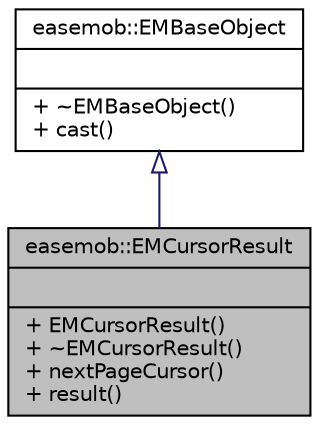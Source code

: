 digraph "easemob::EMCursorResult"
{
  edge [fontname="Helvetica",fontsize="10",labelfontname="Helvetica",labelfontsize="10"];
  node [fontname="Helvetica",fontsize="10",shape=record];
  Node1 [label="{easemob::EMCursorResult\n||+ EMCursorResult()\l+ ~EMCursorResult()\l+ nextPageCursor()\l+ result()\l}",height=0.2,width=0.4,color="black", fillcolor="grey75", style="filled" fontcolor="black"];
  Node2 -> Node1 [dir="back",color="midnightblue",fontsize="10",style="solid",arrowtail="onormal",fontname="Helvetica"];
  Node2 [label="{easemob::EMBaseObject\n||+ ~EMBaseObject()\l+ cast()\l}",height=0.2,width=0.4,color="black", fillcolor="white", style="filled",URL="$classeasemob_1_1EMBaseObject.html"];
}
